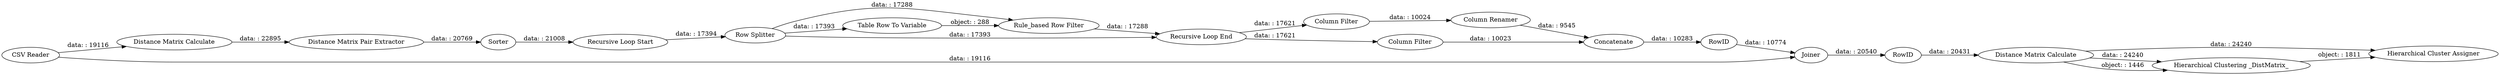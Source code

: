 digraph {
	"-4980280710994366129_5" [label="Distance Matrix Pair Extractor"]
	"-4980280710994366129_31" [label="Rule_based Row Filter"]
	"-4980280710994366129_34" [label="Column Renamer"]
	"-4980280710994366129_44" [label="Distance Matrix Calculate"]
	"-4980280710994366129_1" [label="CSV Reader"]
	"-4980280710994366129_35" [label=Concatenate]
	"-4980280710994366129_33" [label="Column Filter"]
	"-4980280710994366129_32" [label="Column Filter"]
	"-4980280710994366129_36" [label="Hierarchical Cluster Assigner"]
	"-4980280710994366129_43" [label=RowID]
	"-4980280710994366129_42" [label=Joiner]
	"-4980280710994366129_24" [label="Recursive Loop Start"]
	"-4980280710994366129_37" [label="Hierarchical Clustering _DistMatrix_"]
	"-4980280710994366129_30" [label="Table Row To Variable"]
	"-4980280710994366129_26" [label=Sorter]
	"-4980280710994366129_38" [label="Distance Matrix Calculate"]
	"-4980280710994366129_25" [label="Row Splitter"]
	"-4980280710994366129_23" [label="Recursive Loop End"]
	"-4980280710994366129_40" [label=RowID]
	"-4980280710994366129_5" -> "-4980280710994366129_26" [label="data: : 20769"]
	"-4980280710994366129_42" -> "-4980280710994366129_43" [label="data: : 20540"]
	"-4980280710994366129_1" -> "-4980280710994366129_44" [label="data: : 19116"]
	"-4980280710994366129_38" -> "-4980280710994366129_36" [label="data: : 24240"]
	"-4980280710994366129_38" -> "-4980280710994366129_37" [label="data: : 24240"]
	"-4980280710994366129_43" -> "-4980280710994366129_38" [label="data: : 20431"]
	"-4980280710994366129_44" -> "-4980280710994366129_5" [label="data: : 22895"]
	"-4980280710994366129_25" -> "-4980280710994366129_30" [label="data: : 17393"]
	"-4980280710994366129_30" -> "-4980280710994366129_31" [label="object: : 288"]
	"-4980280710994366129_31" -> "-4980280710994366129_23" [label="data: : 17288"]
	"-4980280710994366129_34" -> "-4980280710994366129_35" [label="data: : 9545"]
	"-4980280710994366129_32" -> "-4980280710994366129_35" [label="data: : 10023"]
	"-4980280710994366129_1" -> "-4980280710994366129_42" [label="data: : 19116"]
	"-4980280710994366129_23" -> "-4980280710994366129_32" [label="data: : 17621"]
	"-4980280710994366129_24" -> "-4980280710994366129_25" [label="data: : 17394"]
	"-4980280710994366129_35" -> "-4980280710994366129_40" [label="data: : 10283"]
	"-4980280710994366129_38" -> "-4980280710994366129_37" [label="object: : 1446"]
	"-4980280710994366129_37" -> "-4980280710994366129_36" [label="object: : 1811"]
	"-4980280710994366129_33" -> "-4980280710994366129_34" [label="data: : 10024"]
	"-4980280710994366129_25" -> "-4980280710994366129_31" [label="data: : 17288"]
	"-4980280710994366129_40" -> "-4980280710994366129_42" [label="data: : 10774"]
	"-4980280710994366129_25" -> "-4980280710994366129_23" [label="data: : 17393"]
	"-4980280710994366129_23" -> "-4980280710994366129_33" [label="data: : 17621"]
	"-4980280710994366129_26" -> "-4980280710994366129_24" [label="data: : 21008"]
	rankdir=LR
}
